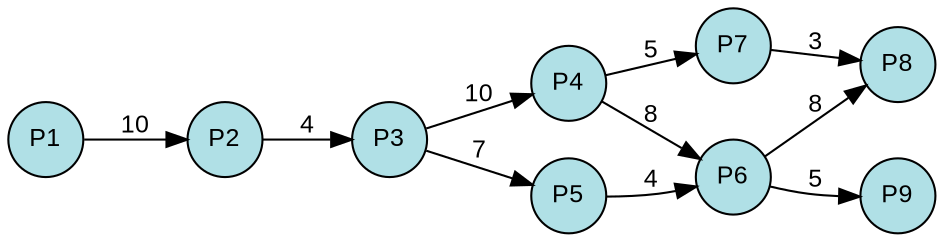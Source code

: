 digraph {
  splines=true;
node [margin=0 fontname=arial fontcolor=black fontsize=12 shape=circle width=0.5 fixedsize=true style=filled fillcolor=powderblue]
  1 [label="P1"]
  2 [label="P2"]
  3 [label="P3"]
  4 [label="P4"]
  5 [label="P5"]
  6 [label="P6"]
  7 [label="P7"]
  8 [label="P8"]
  9 [label="P9"]
rankdir=LR
edge [margin=0 fontname=arial fontcolor=black fontsize=12]
	1 -> 2 [label="10"]
	2 -> 3 [label="4"]
	3 -> 4 [label="10"]
	3 -> 5 [label="7"]
	4 -> 6 [label="8"]
	5 -> 6 [label="4"]
	4 -> 7 [label="5"]
	6 -> 8 [label="8"]
	7 -> 8 [label="3"]
	6 -> 9 [label="5"]
	{rank=same  1 }
	{rank=same  2 }
	{rank=same  3 }
	{rank=same  4, 5 }
	{rank=same  6, 7 }
	{rank=same  8, 9 }
} 
